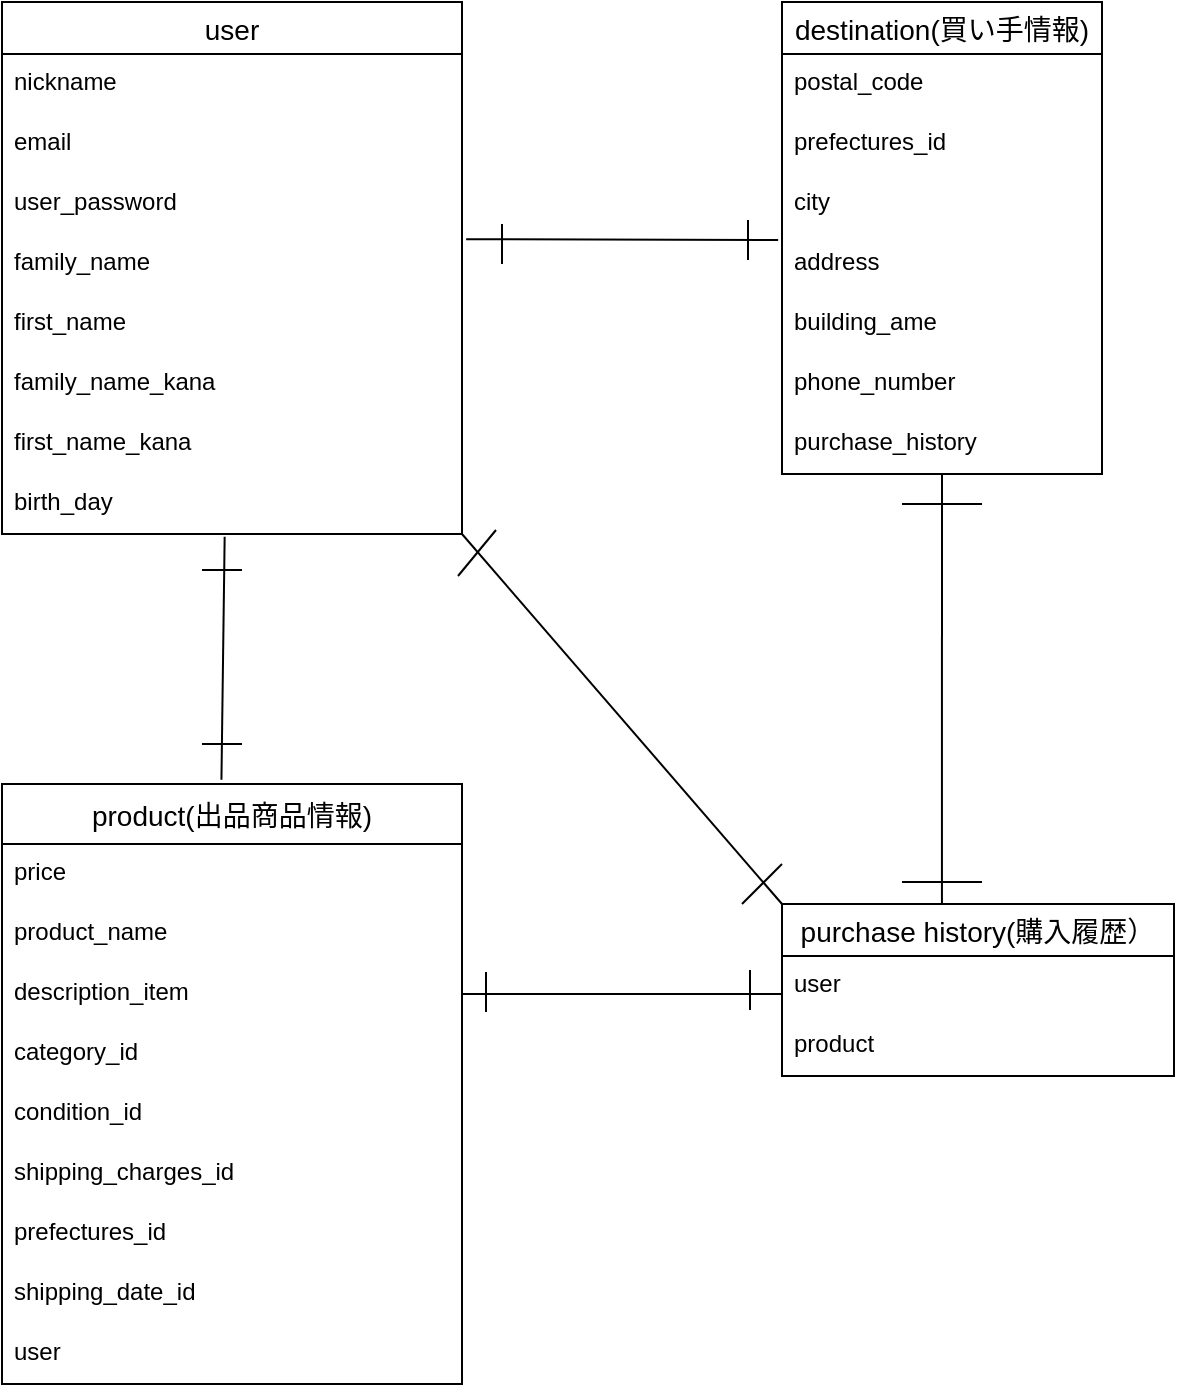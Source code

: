 <mxfile>
    <diagram id="YaMoPj0hsCsqMJkW24tm" name="ページ1">
        <mxGraphModel dx="82" dy="57" grid="1" gridSize="10" guides="1" tooltips="1" connect="1" arrows="1" fold="1" page="1" pageScale="1" pageWidth="827" pageHeight="1169" math="0" shadow="0">
            <root>
                <mxCell id="0"/>
                <mxCell id="1" parent="0"/>
                <mxCell id="CQtw2cTZsdYRuZTjnv4h-1" value="user" style="swimlane;fontStyle=0;childLayout=stackLayout;horizontal=1;startSize=26;horizontalStack=0;resizeParent=1;resizeParentMax=0;resizeLast=0;collapsible=1;marginBottom=0;align=center;fontSize=14;" parent="1" vertex="1">
                    <mxGeometry x="10" y="9" width="230" height="266" as="geometry"/>
                </mxCell>
                <mxCell id="CQtw2cTZsdYRuZTjnv4h-2" value="nickname" style="text;strokeColor=none;fillColor=none;spacingLeft=4;spacingRight=4;overflow=hidden;rotatable=0;points=[[0,0.5],[1,0.5]];portConstraint=eastwest;fontSize=12;" parent="CQtw2cTZsdYRuZTjnv4h-1" vertex="1">
                    <mxGeometry y="26" width="230" height="30" as="geometry"/>
                </mxCell>
                <mxCell id="CQtw2cTZsdYRuZTjnv4h-3" value="email" style="text;strokeColor=none;fillColor=none;spacingLeft=4;spacingRight=4;overflow=hidden;rotatable=0;points=[[0,0.5],[1,0.5]];portConstraint=eastwest;fontSize=12;" parent="CQtw2cTZsdYRuZTjnv4h-1" vertex="1">
                    <mxGeometry y="56" width="230" height="30" as="geometry"/>
                </mxCell>
                <mxCell id="CQtw2cTZsdYRuZTjnv4h-4" value="user_password" style="text;strokeColor=none;fillColor=none;spacingLeft=4;spacingRight=4;overflow=hidden;rotatable=0;points=[[0,0.5],[1,0.5]];portConstraint=eastwest;fontSize=12;" parent="CQtw2cTZsdYRuZTjnv4h-1" vertex="1">
                    <mxGeometry y="86" width="230" height="30" as="geometry"/>
                </mxCell>
                <mxCell id="CQtw2cTZsdYRuZTjnv4h-11" value="family_name" style="text;strokeColor=none;fillColor=none;spacingLeft=4;spacingRight=4;overflow=hidden;rotatable=0;points=[[0,0.5],[1,0.5]];portConstraint=eastwest;fontSize=12;" parent="CQtw2cTZsdYRuZTjnv4h-1" vertex="1">
                    <mxGeometry y="116" width="230" height="30" as="geometry"/>
                </mxCell>
                <mxCell id="CQtw2cTZsdYRuZTjnv4h-15" value="first_name" style="text;strokeColor=none;fillColor=none;spacingLeft=4;spacingRight=4;overflow=hidden;rotatable=0;points=[[0,0.5],[1,0.5]];portConstraint=eastwest;fontSize=12;" parent="CQtw2cTZsdYRuZTjnv4h-1" vertex="1">
                    <mxGeometry y="146" width="230" height="30" as="geometry"/>
                </mxCell>
                <mxCell id="CQtw2cTZsdYRuZTjnv4h-28" value="family_name_kana" style="text;strokeColor=none;fillColor=none;spacingLeft=4;spacingRight=4;overflow=hidden;rotatable=0;points=[[0,0.5],[1,0.5]];portConstraint=eastwest;fontSize=12;" parent="CQtw2cTZsdYRuZTjnv4h-1" vertex="1">
                    <mxGeometry y="176" width="230" height="30" as="geometry"/>
                </mxCell>
                <mxCell id="CQtw2cTZsdYRuZTjnv4h-27" value="first_name_kana" style="text;strokeColor=none;fillColor=none;spacingLeft=4;spacingRight=4;overflow=hidden;rotatable=0;points=[[0,0.5],[1,0.5]];portConstraint=eastwest;fontSize=12;" parent="CQtw2cTZsdYRuZTjnv4h-1" vertex="1">
                    <mxGeometry y="206" width="230" height="30" as="geometry"/>
                </mxCell>
                <mxCell id="CQtw2cTZsdYRuZTjnv4h-19" value="birth_day" style="text;strokeColor=none;fillColor=none;spacingLeft=4;spacingRight=4;overflow=hidden;rotatable=0;points=[[0,0.5],[1,0.5]];portConstraint=eastwest;fontSize=12;" parent="CQtw2cTZsdYRuZTjnv4h-1" vertex="1">
                    <mxGeometry y="236" width="230" height="30" as="geometry"/>
                </mxCell>
                <mxCell id="CQtw2cTZsdYRuZTjnv4h-20" value="product(出品商品情報)" style="swimlane;fontStyle=0;childLayout=stackLayout;horizontal=1;startSize=30;horizontalStack=0;resizeParent=1;resizeParentMax=0;resizeLast=0;collapsible=1;marginBottom=0;align=center;fontSize=14;" parent="1" vertex="1">
                    <mxGeometry x="10" y="400" width="230" height="300" as="geometry"/>
                </mxCell>
                <mxCell id="CQtw2cTZsdYRuZTjnv4h-97" value="price" style="text;strokeColor=none;fillColor=none;spacingLeft=4;spacingRight=4;overflow=hidden;rotatable=0;points=[[0,0.5],[1,0.5]];portConstraint=eastwest;fontSize=12;" parent="CQtw2cTZsdYRuZTjnv4h-20" vertex="1">
                    <mxGeometry y="30" width="230" height="30" as="geometry"/>
                </mxCell>
                <mxCell id="CQtw2cTZsdYRuZTjnv4h-92" value="product_name" style="text;strokeColor=none;fillColor=none;spacingLeft=4;spacingRight=4;overflow=hidden;rotatable=0;points=[[0,0.5],[1,0.5]];portConstraint=eastwest;fontSize=12;" parent="CQtw2cTZsdYRuZTjnv4h-20" vertex="1">
                    <mxGeometry y="60" width="230" height="30" as="geometry"/>
                </mxCell>
                <mxCell id="CQtw2cTZsdYRuZTjnv4h-91" value="description_item" style="text;strokeColor=none;fillColor=none;spacingLeft=4;spacingRight=4;overflow=hidden;rotatable=0;points=[[0,0.5],[1,0.5]];portConstraint=eastwest;fontSize=12;" parent="CQtw2cTZsdYRuZTjnv4h-20" vertex="1">
                    <mxGeometry y="90" width="230" height="30" as="geometry"/>
                </mxCell>
                <mxCell id="CQtw2cTZsdYRuZTjnv4h-76" value="category_id" style="text;strokeColor=none;fillColor=none;spacingLeft=4;spacingRight=4;overflow=hidden;rotatable=0;points=[[0,0.5],[1,0.5]];portConstraint=eastwest;fontSize=12;" parent="CQtw2cTZsdYRuZTjnv4h-20" vertex="1">
                    <mxGeometry y="120" width="230" height="30" as="geometry"/>
                </mxCell>
                <mxCell id="CQtw2cTZsdYRuZTjnv4h-34" value="condition_id" style="text;strokeColor=none;fillColor=none;spacingLeft=4;spacingRight=4;overflow=hidden;rotatable=0;points=[[0,0.5],[1,0.5]];portConstraint=eastwest;fontSize=12;" parent="CQtw2cTZsdYRuZTjnv4h-20" vertex="1">
                    <mxGeometry y="150" width="230" height="30" as="geometry"/>
                </mxCell>
                <mxCell id="CQtw2cTZsdYRuZTjnv4h-32" value="shipping_charges_id" style="text;strokeColor=none;fillColor=none;spacingLeft=4;spacingRight=4;overflow=hidden;rotatable=0;points=[[0,0.5],[1,0.5]];portConstraint=eastwest;fontSize=12;" parent="CQtw2cTZsdYRuZTjnv4h-20" vertex="1">
                    <mxGeometry y="180" width="230" height="30" as="geometry"/>
                </mxCell>
                <mxCell id="CQtw2cTZsdYRuZTjnv4h-35" value="prefectures_id" style="text;strokeColor=none;fillColor=none;spacingLeft=4;spacingRight=4;overflow=hidden;rotatable=0;points=[[0,0.5],[1,0.5]];portConstraint=eastwest;fontSize=12;" parent="CQtw2cTZsdYRuZTjnv4h-20" vertex="1">
                    <mxGeometry y="210" width="230" height="30" as="geometry"/>
                </mxCell>
                <mxCell id="CQtw2cTZsdYRuZTjnv4h-37" value="shipping_date_id" style="text;strokeColor=none;fillColor=none;spacingLeft=4;spacingRight=4;overflow=hidden;rotatable=0;points=[[0,0.5],[1,0.5]];portConstraint=eastwest;fontSize=12;" parent="CQtw2cTZsdYRuZTjnv4h-20" vertex="1">
                    <mxGeometry y="240" width="230" height="30" as="geometry"/>
                </mxCell>
                <mxCell id="CQtw2cTZsdYRuZTjnv4h-75" value="user" style="text;strokeColor=none;fillColor=none;spacingLeft=4;spacingRight=4;overflow=hidden;rotatable=0;points=[[0,0.5],[1,0.5]];portConstraint=eastwest;fontSize=12;" parent="CQtw2cTZsdYRuZTjnv4h-20" vertex="1">
                    <mxGeometry y="270" width="230" height="30" as="geometry"/>
                </mxCell>
                <mxCell id="CQtw2cTZsdYRuZTjnv4h-48" value="destination(買い手情報)" style="swimlane;fontStyle=0;childLayout=stackLayout;horizontal=1;startSize=26;horizontalStack=0;resizeParent=1;resizeParentMax=0;resizeLast=0;collapsible=1;marginBottom=0;align=center;fontSize=14;" parent="1" vertex="1">
                    <mxGeometry x="400" y="9" width="160" height="236" as="geometry"/>
                </mxCell>
                <mxCell id="2" value="postal_code" style="text;strokeColor=none;fillColor=none;spacingLeft=4;spacingRight=4;overflow=hidden;rotatable=0;points=[[0,0.5],[1,0.5]];portConstraint=eastwest;fontSize=12;" vertex="1" parent="CQtw2cTZsdYRuZTjnv4h-48">
                    <mxGeometry y="26" width="160" height="30" as="geometry"/>
                </mxCell>
                <mxCell id="CQtw2cTZsdYRuZTjnv4h-50" value="prefectures_id" style="text;strokeColor=none;fillColor=none;spacingLeft=4;spacingRight=4;overflow=hidden;rotatable=0;points=[[0,0.5],[1,0.5]];portConstraint=eastwest;fontSize=12;" parent="CQtw2cTZsdYRuZTjnv4h-48" vertex="1">
                    <mxGeometry y="56" width="160" height="30" as="geometry"/>
                </mxCell>
                <mxCell id="CQtw2cTZsdYRuZTjnv4h-51" value="city" style="text;strokeColor=none;fillColor=none;spacingLeft=4;spacingRight=4;overflow=hidden;rotatable=0;points=[[0,0.5],[1,0.5]];portConstraint=eastwest;fontSize=12;" parent="CQtw2cTZsdYRuZTjnv4h-48" vertex="1">
                    <mxGeometry y="86" width="160" height="30" as="geometry"/>
                </mxCell>
                <mxCell id="CQtw2cTZsdYRuZTjnv4h-53" value="address" style="text;strokeColor=none;fillColor=none;spacingLeft=4;spacingRight=4;overflow=hidden;rotatable=0;points=[[0,0.5],[1,0.5]];portConstraint=eastwest;fontSize=12;" parent="CQtw2cTZsdYRuZTjnv4h-48" vertex="1">
                    <mxGeometry y="116" width="160" height="30" as="geometry"/>
                </mxCell>
                <mxCell id="CQtw2cTZsdYRuZTjnv4h-54" value="building_ame" style="text;strokeColor=none;fillColor=none;spacingLeft=4;spacingRight=4;overflow=hidden;rotatable=0;points=[[0,0.5],[1,0.5]];portConstraint=eastwest;fontSize=12;" parent="CQtw2cTZsdYRuZTjnv4h-48" vertex="1">
                    <mxGeometry y="146" width="160" height="30" as="geometry"/>
                </mxCell>
                <mxCell id="CQtw2cTZsdYRuZTjnv4h-56" value="phone_number" style="text;strokeColor=none;fillColor=none;spacingLeft=4;spacingRight=4;overflow=hidden;rotatable=0;points=[[0,0.5],[1,0.5]];portConstraint=eastwest;fontSize=12;" parent="CQtw2cTZsdYRuZTjnv4h-48" vertex="1">
                    <mxGeometry y="176" width="160" height="30" as="geometry"/>
                </mxCell>
                <mxCell id="CQtw2cTZsdYRuZTjnv4h-74" value="purchase_history" style="text;strokeColor=none;fillColor=none;spacingLeft=4;spacingRight=4;overflow=hidden;rotatable=0;points=[[0,0.5],[1,0.5]];portConstraint=eastwest;fontSize=12;" parent="CQtw2cTZsdYRuZTjnv4h-48" vertex="1">
                    <mxGeometry y="206" width="160" height="30" as="geometry"/>
                </mxCell>
                <mxCell id="CQtw2cTZsdYRuZTjnv4h-57" value="" style="endArrow=none;html=1;rounded=0;exitX=1.009;exitY=0.086;exitDx=0;exitDy=0;entryX=-0.012;entryY=0.1;entryDx=0;entryDy=0;exitPerimeter=0;entryPerimeter=0;" parent="1" source="CQtw2cTZsdYRuZTjnv4h-11" target="CQtw2cTZsdYRuZTjnv4h-53" edge="1">
                    <mxGeometry relative="1" as="geometry">
                        <mxPoint x="230" y="380" as="sourcePoint"/>
                        <mxPoint x="400" y="230" as="targetPoint"/>
                    </mxGeometry>
                </mxCell>
                <mxCell id="CQtw2cTZsdYRuZTjnv4h-68" value="" style="endArrow=none;html=1;rounded=0;exitX=0.464;exitY=-0.007;exitDx=0;exitDy=0;exitPerimeter=0;entryX=0.471;entryY=1.046;entryDx=0;entryDy=0;entryPerimeter=0;" parent="1" edge="1">
                    <mxGeometry relative="1" as="geometry">
                        <mxPoint x="119.72" y="397.9" as="sourcePoint"/>
                        <mxPoint x="121.33" y="276.38" as="targetPoint"/>
                    </mxGeometry>
                </mxCell>
                <mxCell id="CQtw2cTZsdYRuZTjnv4h-69" value="" style="line;strokeWidth=1;rotatable=0;dashed=0;labelPosition=right;align=left;verticalAlign=middle;spacingTop=0;spacingLeft=6;points=[];portConstraint=eastwest;" parent="1" vertex="1">
                    <mxGeometry x="110" y="288" width="20" height="10" as="geometry"/>
                </mxCell>
                <mxCell id="CQtw2cTZsdYRuZTjnv4h-72" value="" style="endArrow=none;html=1;rounded=0;" parent="1" edge="1">
                    <mxGeometry relative="1" as="geometry">
                        <mxPoint x="110" y="380" as="sourcePoint"/>
                        <mxPoint x="130" y="380" as="targetPoint"/>
                    </mxGeometry>
                </mxCell>
                <mxCell id="CQtw2cTZsdYRuZTjnv4h-77" value="purchase history(購入履歴）" style="swimlane;fontStyle=0;childLayout=stackLayout;horizontal=1;startSize=26;horizontalStack=0;resizeParent=1;resizeParentMax=0;resizeLast=0;collapsible=1;marginBottom=0;align=center;fontSize=14;" parent="1" vertex="1">
                    <mxGeometry x="400" y="460" width="196" height="86" as="geometry"/>
                </mxCell>
                <mxCell id="CQtw2cTZsdYRuZTjnv4h-78" value="user" style="text;strokeColor=none;fillColor=none;spacingLeft=4;spacingRight=4;overflow=hidden;rotatable=0;points=[[0,0.5],[1,0.5]];portConstraint=eastwest;fontSize=12;" parent="CQtw2cTZsdYRuZTjnv4h-77" vertex="1">
                    <mxGeometry y="26" width="196" height="30" as="geometry"/>
                </mxCell>
                <mxCell id="CQtw2cTZsdYRuZTjnv4h-79" value="product" style="text;strokeColor=none;fillColor=none;spacingLeft=4;spacingRight=4;overflow=hidden;rotatable=0;points=[[0,0.5],[1,0.5]];portConstraint=eastwest;fontSize=12;" parent="CQtw2cTZsdYRuZTjnv4h-77" vertex="1">
                    <mxGeometry y="56" width="196" height="30" as="geometry"/>
                </mxCell>
                <mxCell id="CQtw2cTZsdYRuZTjnv4h-81" value="" style="line;strokeWidth=1;rotatable=0;dashed=0;labelPosition=right;align=left;verticalAlign=middle;spacingTop=0;spacingLeft=6;points=[];portConstraint=eastwest;" parent="1" vertex="1">
                    <mxGeometry x="240" y="500" width="160" height="10" as="geometry"/>
                </mxCell>
                <mxCell id="CQtw2cTZsdYRuZTjnv4h-83" value="" style="endArrow=none;html=1;rounded=0;" parent="1" edge="1">
                    <mxGeometry relative="1" as="geometry">
                        <mxPoint x="252" y="514" as="sourcePoint"/>
                        <mxPoint x="252" y="494" as="targetPoint"/>
                    </mxGeometry>
                </mxCell>
                <mxCell id="CQtw2cTZsdYRuZTjnv4h-85" value="" style="endArrow=none;html=1;rounded=0;" parent="1" edge="1">
                    <mxGeometry relative="1" as="geometry">
                        <mxPoint x="384" y="493" as="sourcePoint"/>
                        <mxPoint x="384" y="513" as="targetPoint"/>
                    </mxGeometry>
                </mxCell>
                <mxCell id="CQtw2cTZsdYRuZTjnv4h-86" value="" style="endArrow=none;html=1;rounded=0;" parent="1" edge="1">
                    <mxGeometry relative="1" as="geometry">
                        <mxPoint x="260" y="120" as="sourcePoint"/>
                        <mxPoint x="260" y="140" as="targetPoint"/>
                    </mxGeometry>
                </mxCell>
                <mxCell id="CQtw2cTZsdYRuZTjnv4h-87" value="" style="endArrow=none;html=1;rounded=0;" parent="1" edge="1">
                    <mxGeometry relative="1" as="geometry">
                        <mxPoint x="383" y="138" as="sourcePoint"/>
                        <mxPoint x="383" y="118" as="targetPoint"/>
                    </mxGeometry>
                </mxCell>
                <mxCell id="CQtw2cTZsdYRuZTjnv4h-88" value="" style="endArrow=none;html=1;rounded=0;exitX=1;exitY=1;exitDx=0;exitDy=0;entryX=0;entryY=0;entryDx=0;entryDy=0;" parent="1" source="CQtw2cTZsdYRuZTjnv4h-1" target="CQtw2cTZsdYRuZTjnv4h-77" edge="1">
                    <mxGeometry relative="1" as="geometry">
                        <mxPoint x="260" y="410" as="sourcePoint"/>
                        <mxPoint x="420" y="410" as="targetPoint"/>
                    </mxGeometry>
                </mxCell>
                <mxCell id="CQtw2cTZsdYRuZTjnv4h-89" value="" style="endArrow=none;html=1;rounded=0;" parent="1" edge="1">
                    <mxGeometry relative="1" as="geometry">
                        <mxPoint x="238" y="296" as="sourcePoint"/>
                        <mxPoint x="257" y="273" as="targetPoint"/>
                    </mxGeometry>
                </mxCell>
                <mxCell id="CQtw2cTZsdYRuZTjnv4h-90" value="" style="endArrow=none;html=1;rounded=0;" parent="1" edge="1">
                    <mxGeometry relative="1" as="geometry">
                        <mxPoint x="380" y="460" as="sourcePoint"/>
                        <mxPoint x="400" y="440" as="targetPoint"/>
                    </mxGeometry>
                </mxCell>
                <mxCell id="CQtw2cTZsdYRuZTjnv4h-93" value="" style="endArrow=none;html=1;rounded=0;entryX=0.408;entryY=0;entryDx=0;entryDy=0;entryPerimeter=0;exitX=0.5;exitY=1;exitDx=0;exitDy=0;" parent="1" source="CQtw2cTZsdYRuZTjnv4h-48" target="CQtw2cTZsdYRuZTjnv4h-77" edge="1">
                    <mxGeometry relative="1" as="geometry">
                        <mxPoint x="410" y="220" as="sourcePoint"/>
                        <mxPoint x="570" y="220" as="targetPoint"/>
                    </mxGeometry>
                </mxCell>
                <mxCell id="CQtw2cTZsdYRuZTjnv4h-95" value="" style="endArrow=none;html=1;rounded=0;" parent="1" edge="1">
                    <mxGeometry relative="1" as="geometry">
                        <mxPoint x="460" y="449" as="sourcePoint"/>
                        <mxPoint x="500" y="449" as="targetPoint"/>
                    </mxGeometry>
                </mxCell>
                <mxCell id="3" value="" style="endArrow=none;html=1;rounded=0;" edge="1" parent="1">
                    <mxGeometry relative="1" as="geometry">
                        <mxPoint x="460" y="260" as="sourcePoint"/>
                        <mxPoint x="500" y="260" as="targetPoint"/>
                    </mxGeometry>
                </mxCell>
            </root>
        </mxGraphModel>
    </diagram>
</mxfile>